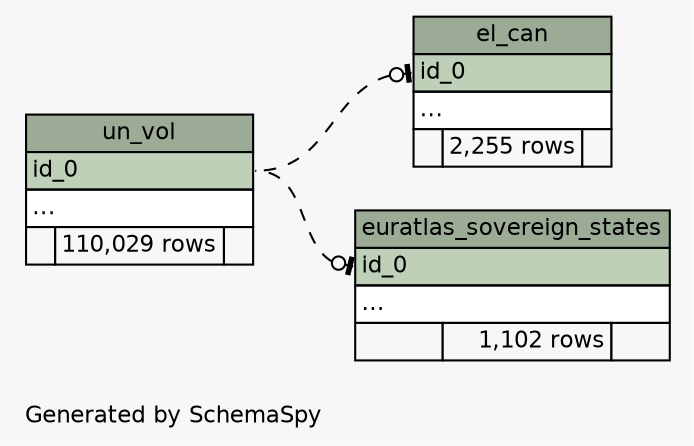 // dot 2.38.0 on Mac OS X 10.10.1
// SchemaSpy rev 590
digraph "compactImpliedRelationshipsDiagram" {
  graph [
    rankdir="RL"
    bgcolor="#f7f7f7"
    label="\nGenerated by SchemaSpy"
    labeljust="l"
    nodesep="0.18"
    ranksep="0.46"
    fontname="Helvetica"
    fontsize="11"
  ];
  node [
    fontname="Helvetica"
    fontsize="11"
    shape="plaintext"
  ];
  edge [
    arrowsize="0.8"
  ];
  "el_can" [
    label=<
    <TABLE BORDER="0" CELLBORDER="1" CELLSPACING="0" BGCOLOR="#ffffff">
      <TR><TD COLSPAN="3" BGCOLOR="#9bab96" ALIGN="CENTER">el_can</TD></TR>
      <TR><TD PORT="id_0" COLSPAN="3" BGCOLOR="#bed1b8" ALIGN="LEFT">id_0</TD></TR>
      <TR><TD PORT="elipses" COLSPAN="3" ALIGN="LEFT">...</TD></TR>
      <TR><TD ALIGN="LEFT" BGCOLOR="#f7f7f7">  </TD><TD ALIGN="RIGHT" BGCOLOR="#f7f7f7">2,255 rows</TD><TD ALIGN="RIGHT" BGCOLOR="#f7f7f7">  </TD></TR>
    </TABLE>>
    URL="tables/el_can.html"
    tooltip="el_can"
  ];
  "euratlas_sovereign_states" [
    label=<
    <TABLE BORDER="0" CELLBORDER="1" CELLSPACING="0" BGCOLOR="#ffffff">
      <TR><TD COLSPAN="3" BGCOLOR="#9bab96" ALIGN="CENTER">euratlas_sovereign_states</TD></TR>
      <TR><TD PORT="id_0" COLSPAN="3" BGCOLOR="#bed1b8" ALIGN="LEFT">id_0</TD></TR>
      <TR><TD PORT="elipses" COLSPAN="3" ALIGN="LEFT">...</TD></TR>
      <TR><TD ALIGN="LEFT" BGCOLOR="#f7f7f7">  </TD><TD ALIGN="RIGHT" BGCOLOR="#f7f7f7">1,102 rows</TD><TD ALIGN="RIGHT" BGCOLOR="#f7f7f7">  </TD></TR>
    </TABLE>>
    URL="tables/euratlas_sovereign_states.html"
    tooltip="euratlas_sovereign_states"
  ];
  "un_vol" [
    label=<
    <TABLE BORDER="0" CELLBORDER="1" CELLSPACING="0" BGCOLOR="#ffffff">
      <TR><TD COLSPAN="3" BGCOLOR="#9bab96" ALIGN="CENTER">un_vol</TD></TR>
      <TR><TD PORT="id_0" COLSPAN="3" BGCOLOR="#bed1b8" ALIGN="LEFT">id_0</TD></TR>
      <TR><TD PORT="elipses" COLSPAN="3" ALIGN="LEFT">...</TD></TR>
      <TR><TD ALIGN="LEFT" BGCOLOR="#f7f7f7">  </TD><TD ALIGN="RIGHT" BGCOLOR="#f7f7f7">110,029 rows</TD><TD ALIGN="RIGHT" BGCOLOR="#f7f7f7">  </TD></TR>
    </TABLE>>
    URL="tables/un_vol.html"
    tooltip="un_vol"
  ];
  "el_can":"id_0":w -> "un_vol":"id_0":e [arrowhead=none dir=back arrowtail=teeodot style=dashed];
  "euratlas_sovereign_states":"id_0":w -> "un_vol":"id_0":e [arrowhead=none dir=back arrowtail=teeodot style=dashed];
}
